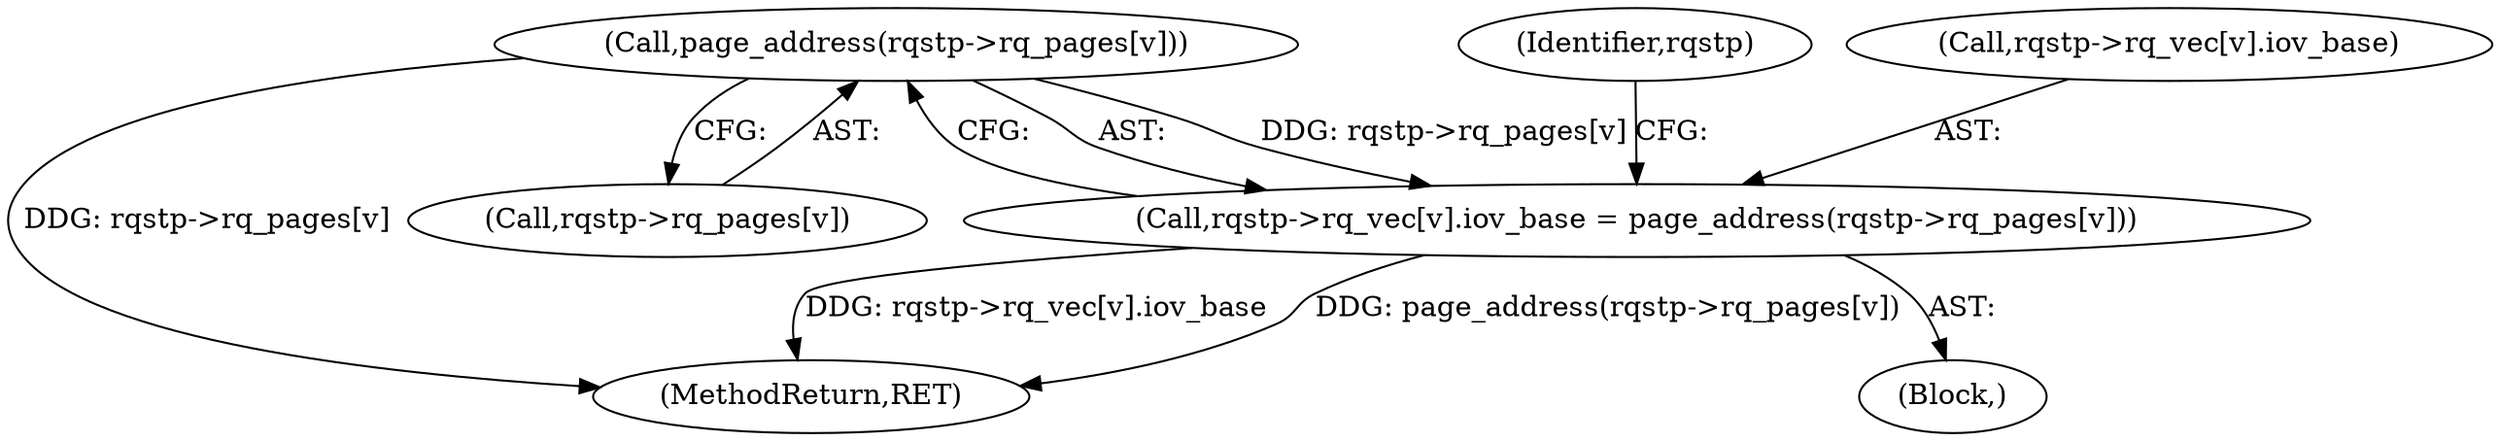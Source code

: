 digraph "0_linux_13bf9fbff0e5e099e2b6f003a0ab8ae145436309_0@array" {
"1000315" [label="(Call,page_address(rqstp->rq_pages[v]))"];
"1000307" [label="(Call,rqstp->rq_vec[v].iov_base = page_address(rqstp->rq_pages[v]))"];
"1000348" [label="(MethodReturn,RET)"];
"1000325" [label="(Identifier,rqstp)"];
"1000307" [label="(Call,rqstp->rq_vec[v].iov_base = page_address(rqstp->rq_pages[v]))"];
"1000295" [label="(Block,)"];
"1000316" [label="(Call,rqstp->rq_pages[v])"];
"1000315" [label="(Call,page_address(rqstp->rq_pages[v]))"];
"1000308" [label="(Call,rqstp->rq_vec[v].iov_base)"];
"1000315" -> "1000307"  [label="AST: "];
"1000315" -> "1000316"  [label="CFG: "];
"1000316" -> "1000315"  [label="AST: "];
"1000307" -> "1000315"  [label="CFG: "];
"1000315" -> "1000348"  [label="DDG: rqstp->rq_pages[v]"];
"1000315" -> "1000307"  [label="DDG: rqstp->rq_pages[v]"];
"1000307" -> "1000295"  [label="AST: "];
"1000308" -> "1000307"  [label="AST: "];
"1000325" -> "1000307"  [label="CFG: "];
"1000307" -> "1000348"  [label="DDG: page_address(rqstp->rq_pages[v])"];
"1000307" -> "1000348"  [label="DDG: rqstp->rq_vec[v].iov_base"];
}
